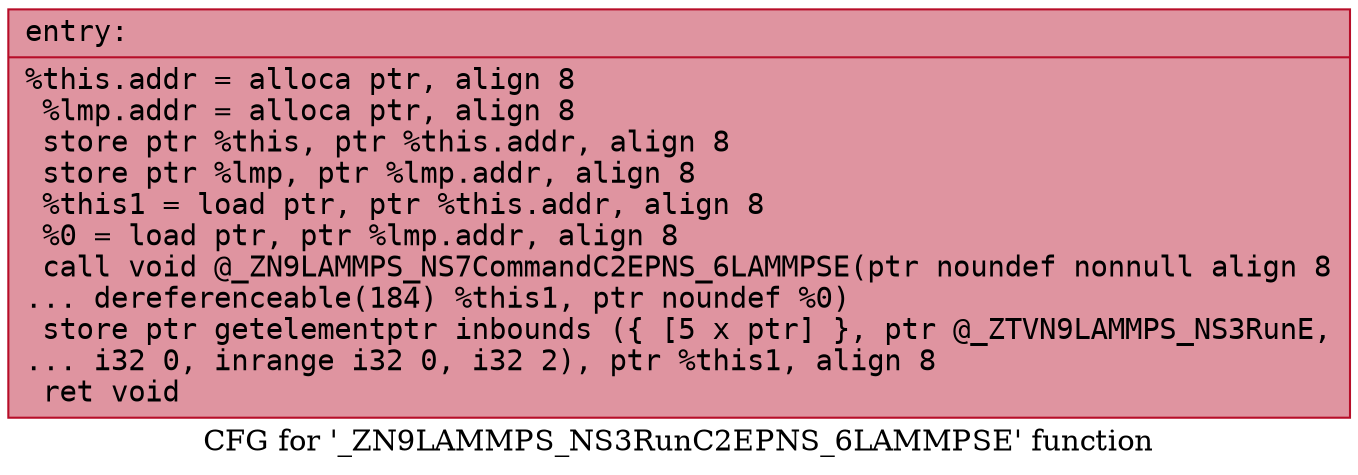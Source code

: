 digraph "CFG for '_ZN9LAMMPS_NS3RunC2EPNS_6LAMMPSE' function" {
	label="CFG for '_ZN9LAMMPS_NS3RunC2EPNS_6LAMMPSE' function";

	Node0x564bb6506ae0 [shape=record,color="#b70d28ff", style=filled, fillcolor="#b70d2870" fontname="Courier",label="{entry:\l|  %this.addr = alloca ptr, align 8\l  %lmp.addr = alloca ptr, align 8\l  store ptr %this, ptr %this.addr, align 8\l  store ptr %lmp, ptr %lmp.addr, align 8\l  %this1 = load ptr, ptr %this.addr, align 8\l  %0 = load ptr, ptr %lmp.addr, align 8\l  call void @_ZN9LAMMPS_NS7CommandC2EPNS_6LAMMPSE(ptr noundef nonnull align 8\l... dereferenceable(184) %this1, ptr noundef %0)\l  store ptr getelementptr inbounds (\{ [5 x ptr] \}, ptr @_ZTVN9LAMMPS_NS3RunE,\l... i32 0, inrange i32 0, i32 2), ptr %this1, align 8\l  ret void\l}"];
}
